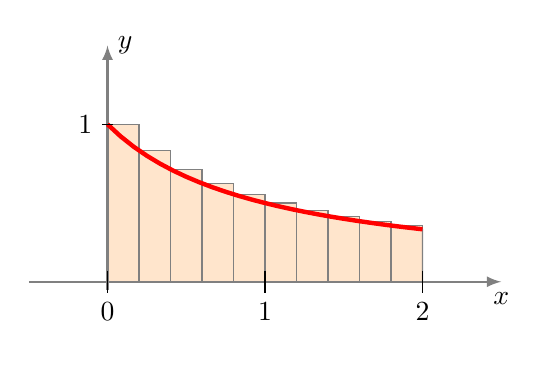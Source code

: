 \begin{tikzpicture}[scale=2]

 
% Preparation pour rectangles

  \def\a{0}; \def\b{2};   \def\n{10}; 
  \pgfmathparse{\n - 1}
  \global\let\nmoins\pgfmathresult

\pgfmathparse{divide(\b-\a,\n)}
\let\dx\pgfmathresult

% Rectanglea gauche (au-dessus, en orange)

  \def\x{\a}
  \foreach \k in {0,1,...,\nmoins}{
  \pgfmathparse{\x}
  \global\let\xold\pgfmathresult

  \pgfmathparse{1/(1+\x)}
  \global\let\y\pgfmathresult

  \pgfmathparse{\x + \dx}
  \global\let\x\pgfmathresult

  %\filldraw[fill=green!20,draw=gray] (\xold,0) rectangle (\x,\y);
 \filldraw[fill=orange!20,draw=gray] (\xold,0) rectangle (\x,\y);
  }


% Axes
     \draw[->,>=latex,thick, gray] (-0.5,0)--(2.5,0) node[below,black] {$x$};
     \draw[->,>=latex,thick, gray] (0,-0.05)--(0,1.5) node[right,black] {$y$};  


% Graphe et aire
  \draw[gray] (0,0) -- plot[domain=-0:2] (\x,{1/(1+\x)}) -- (2,0) -- cycle;
  \draw[ultra thick, color=red,domain=0:2] plot (\x,{1/(1+\x)});% node[above right] {$y=\frac{1}{1+x}$};

% Labels
  \foreach \x/\xtext in {0/0, 1/1, 2/2}
  \draw (\x cm,2pt) -- (\x cm,-2pt) node[anchor=north] {$\xtext$};
  \draw (1pt,1cm) -- (-1pt,1cm) node[anchor=east] {$1$};
  \node[below, inner sep=10pt] at (0.5,0) {\vphantom{$n=10$}};

\end{tikzpicture}
